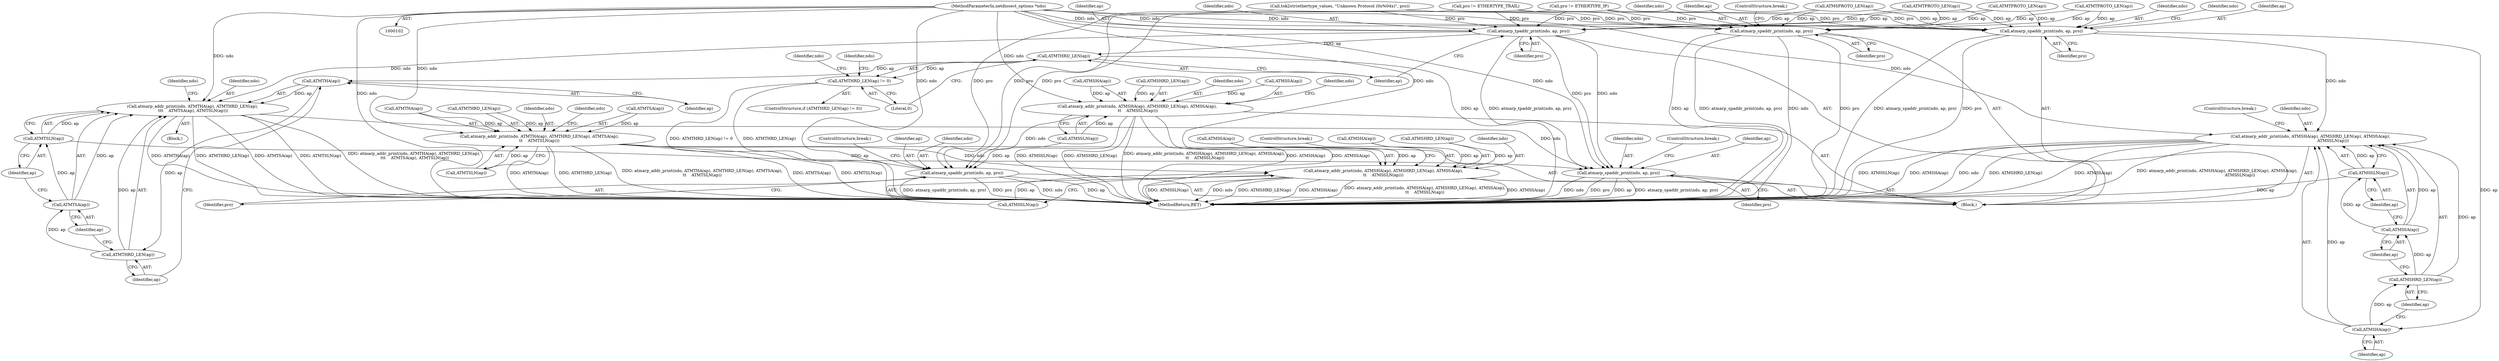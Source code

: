 digraph "0_tcpdump_13ab8d18617d616c7d343530f8a842e7143fb5cc_0@pointer" {
"1000103" [label="(MethodParameterIn,netdissect_options *ndo)"];
"1000237" [label="(Call,atmarp_tpaddr_print(ndo, ap, pro))"];
"1000243" [label="(Call,ATMTHRD_LEN(ap))"];
"1000242" [label="(Call,ATMTHRD_LEN(ap) != 0)"];
"1000253" [label="(Call,ATMTHA(ap))"];
"1000251" [label="(Call,atmarp_addr_print(ndo, ATMTHA(ap), ATMTHRD_LEN(ap),\n \t\t\t    ATMTSA(ap), ATMTSLN(ap)))"];
"1000269" [label="(Call,atmarp_spaddr_print(ndo, ap, pro))"];
"1000255" [label="(Call,ATMTHRD_LEN(ap))"];
"1000257" [label="(Call,ATMTSA(ap))"];
"1000259" [label="(Call,ATMTSLN(ap))"];
"1000275" [label="(Call,atmarp_spaddr_print(ndo, ap, pro))"];
"1000283" [label="(Call,atmarp_addr_print(ndo, ATMSHA(ap), ATMSHRD_LEN(ap), ATMSSA(ap),\n                                   ATMSSLN(ap)))"];
"1000285" [label="(Call,ATMSHA(ap))"];
"1000287" [label="(Call,ATMSHRD_LEN(ap))"];
"1000289" [label="(Call,ATMSSA(ap))"];
"1000291" [label="(Call,ATMSSLN(ap))"];
"1000299" [label="(Call,atmarp_addr_print(ndo, ATMTHA(ap), ATMTHRD_LEN(ap), ATMTSA(ap),\n\t\t    ATMTSLN(ap)))"];
"1000313" [label="(Call,atmarp_addr_print(ndo, ATMSHA(ap), ATMSHRD_LEN(ap), ATMSSA(ap),\n\t\t    ATMSSLN(ap)))"];
"1000325" [label="(Call,atmarp_addr_print(ndo, ATMSHA(ap), ATMSHRD_LEN(ap), ATMSSA(ap),\n \t\t    ATMSSLN(ap)))"];
"1000339" [label="(Call,atmarp_spaddr_print(ndo, ap, pro))"];
"1000349" [label="(Call,atmarp_spaddr_print(ndo, ap, pro))"];
"1000263" [label="(Identifier,ndo)"];
"1000249" [label="(Identifier,ndo)"];
"1000272" [label="(Identifier,pro)"];
"1000245" [label="(Literal,0)"];
"1000257" [label="(Call,ATMTSA(ap))"];
"1000303" [label="(Call,ATMTHRD_LEN(ap))"];
"1000179" [label="(Call,ATMTPROTO_LEN(ap))"];
"1000291" [label="(Call,ATMSSLN(ap))"];
"1000292" [label="(Identifier,ap)"];
"1000275" [label="(Call,atmarp_spaddr_print(ndo, ap, pro))"];
"1000281" [label="(Identifier,ndo)"];
"1000254" [label="(Identifier,ap)"];
"1000239" [label="(Identifier,ap)"];
"1000270" [label="(Identifier,ndo)"];
"1000278" [label="(Identifier,pro)"];
"1000349" [label="(Call,atmarp_spaddr_print(ndo, ap, pro))"];
"1000327" [label="(Call,ATMSHA(ap))"];
"1000293" [label="(ControlStructure,break;)"];
"1000166" [label="(Call,pro != ETHERTYPE_IP)"];
"1000300" [label="(Identifier,ndo)"];
"1000340" [label="(Identifier,ndo)"];
"1000288" [label="(Identifier,ap)"];
"1000243" [label="(Call,ATMTHRD_LEN(ap))"];
"1000376" [label="(MethodReturn,RET)"];
"1000277" [label="(Identifier,ap)"];
"1000286" [label="(Identifier,ap)"];
"1000339" [label="(Call,atmarp_spaddr_print(ndo, ap, pro))"];
"1000283" [label="(Call,atmarp_addr_print(ndo, ATMSHA(ap), ATMSHRD_LEN(ap), ATMSSA(ap),\n                                   ATMSSLN(ap)))"];
"1000299" [label="(Call,atmarp_addr_print(ndo, ATMTHA(ap), ATMTHRD_LEN(ap), ATMTSA(ap),\n\t\t    ATMTSLN(ap)))"];
"1000290" [label="(Identifier,ap)"];
"1000329" [label="(Call,ATMSHRD_LEN(ap))"];
"1000174" [label="(Call,ATMSPROTO_LEN(ap))"];
"1000323" [label="(ControlStructure,break;)"];
"1000260" [label="(Identifier,ap)"];
"1000350" [label="(Identifier,ndo)"];
"1000307" [label="(Call,ATMTSLN(ap))"];
"1000284" [label="(Identifier,ndo)"];
"1000343" [label="(ControlStructure,break;)"];
"1000313" [label="(Call,atmarp_addr_print(ndo, ATMSHA(ap), ATMSHRD_LEN(ap), ATMSSA(ap),\n\t\t    ATMSSLN(ap)))"];
"1000287" [label="(Call,ATMSHRD_LEN(ap))"];
"1000259" [label="(Call,ATMTSLN(ap))"];
"1000244" [label="(Identifier,ap)"];
"1000237" [label="(Call,atmarp_tpaddr_print(ndo, ap, pro))"];
"1000267" [label="(Identifier,ndo)"];
"1000333" [label="(Call,ATMSSLN(ap))"];
"1000342" [label="(Identifier,pro)"];
"1000231" [label="(Block,)"];
"1000251" [label="(Call,atmarp_addr_print(ndo, ATMTHA(ap), ATMTHRD_LEN(ap),\n \t\t\t    ATMTSA(ap), ATMTSLN(ap)))"];
"1000240" [label="(Identifier,pro)"];
"1000138" [label="(Call,ATMTPROTO_LEN(ap))"];
"1000103" [label="(MethodParameterIn,netdissect_options *ndo)"];
"1000352" [label="(Identifier,pro)"];
"1000311" [label="(Identifier,ndo)"];
"1000315" [label="(Call,ATMSHA(ap))"];
"1000317" [label="(Call,ATMSHRD_LEN(ap))"];
"1000169" [label="(Call,pro != ETHERTYPE_TRAIL)"];
"1000256" [label="(Identifier,ap)"];
"1000314" [label="(Identifier,ndo)"];
"1000325" [label="(Call,atmarp_addr_print(ndo, ATMSHA(ap), ATMSHRD_LEN(ap), ATMSSA(ap),\n \t\t    ATMSSLN(ap)))"];
"1000253" [label="(Call,ATMTHA(ap))"];
"1000351" [label="(Identifier,ap)"];
"1000246" [label="(Block,)"];
"1000197" [label="(Call,tok2str(ethertype_values, \"Unknown Protocol (0x%04x)\", pro))"];
"1000269" [label="(Call,atmarp_spaddr_print(ndo, ap, pro))"];
"1000273" [label="(ControlStructure,break;)"];
"1000326" [label="(Identifier,ndo)"];
"1000331" [label="(Call,ATMSSA(ap))"];
"1000271" [label="(Identifier,ap)"];
"1000204" [label="(Call,ATMTPROTO_LEN(ap))"];
"1000242" [label="(Call,ATMTHRD_LEN(ap) != 0)"];
"1000258" [label="(Identifier,ap)"];
"1000289" [label="(Call,ATMSSA(ap))"];
"1000305" [label="(Call,ATMTSA(ap))"];
"1000341" [label="(Identifier,ap)"];
"1000241" [label="(ControlStructure,if (ATMTHRD_LEN(ap) != 0))"];
"1000301" [label="(Call,ATMTHA(ap))"];
"1000238" [label="(Identifier,ndo)"];
"1000337" [label="(Identifier,ndo)"];
"1000285" [label="(Call,ATMSHA(ap))"];
"1000321" [label="(Call,ATMSSLN(ap))"];
"1000319" [label="(Call,ATMSSA(ap))"];
"1000252" [label="(Identifier,ndo)"];
"1000353" [label="(ControlStructure,break;)"];
"1000276" [label="(Identifier,ndo)"];
"1000255" [label="(Call,ATMTHRD_LEN(ap))"];
"1000103" -> "1000102"  [label="AST: "];
"1000103" -> "1000376"  [label="DDG: ndo"];
"1000103" -> "1000237"  [label="DDG: ndo"];
"1000103" -> "1000251"  [label="DDG: ndo"];
"1000103" -> "1000269"  [label="DDG: ndo"];
"1000103" -> "1000275"  [label="DDG: ndo"];
"1000103" -> "1000283"  [label="DDG: ndo"];
"1000103" -> "1000299"  [label="DDG: ndo"];
"1000103" -> "1000313"  [label="DDG: ndo"];
"1000103" -> "1000325"  [label="DDG: ndo"];
"1000103" -> "1000339"  [label="DDG: ndo"];
"1000103" -> "1000349"  [label="DDG: ndo"];
"1000237" -> "1000231"  [label="AST: "];
"1000237" -> "1000240"  [label="CFG: "];
"1000238" -> "1000237"  [label="AST: "];
"1000239" -> "1000237"  [label="AST: "];
"1000240" -> "1000237"  [label="AST: "];
"1000244" -> "1000237"  [label="CFG: "];
"1000237" -> "1000376"  [label="DDG: atmarp_tpaddr_print(ndo, ap, pro)"];
"1000138" -> "1000237"  [label="DDG: ap"];
"1000179" -> "1000237"  [label="DDG: ap"];
"1000204" -> "1000237"  [label="DDG: ap"];
"1000174" -> "1000237"  [label="DDG: ap"];
"1000197" -> "1000237"  [label="DDG: pro"];
"1000166" -> "1000237"  [label="DDG: pro"];
"1000169" -> "1000237"  [label="DDG: pro"];
"1000237" -> "1000243"  [label="DDG: ap"];
"1000237" -> "1000251"  [label="DDG: ndo"];
"1000237" -> "1000269"  [label="DDG: ndo"];
"1000237" -> "1000269"  [label="DDG: pro"];
"1000243" -> "1000242"  [label="AST: "];
"1000243" -> "1000244"  [label="CFG: "];
"1000244" -> "1000243"  [label="AST: "];
"1000245" -> "1000243"  [label="CFG: "];
"1000243" -> "1000242"  [label="DDG: ap"];
"1000243" -> "1000253"  [label="DDG: ap"];
"1000243" -> "1000269"  [label="DDG: ap"];
"1000242" -> "1000241"  [label="AST: "];
"1000242" -> "1000245"  [label="CFG: "];
"1000245" -> "1000242"  [label="AST: "];
"1000249" -> "1000242"  [label="CFG: "];
"1000267" -> "1000242"  [label="CFG: "];
"1000242" -> "1000376"  [label="DDG: ATMTHRD_LEN(ap) != 0"];
"1000242" -> "1000376"  [label="DDG: ATMTHRD_LEN(ap)"];
"1000253" -> "1000251"  [label="AST: "];
"1000253" -> "1000254"  [label="CFG: "];
"1000254" -> "1000253"  [label="AST: "];
"1000256" -> "1000253"  [label="CFG: "];
"1000253" -> "1000251"  [label="DDG: ap"];
"1000253" -> "1000255"  [label="DDG: ap"];
"1000251" -> "1000246"  [label="AST: "];
"1000251" -> "1000259"  [label="CFG: "];
"1000252" -> "1000251"  [label="AST: "];
"1000255" -> "1000251"  [label="AST: "];
"1000257" -> "1000251"  [label="AST: "];
"1000259" -> "1000251"  [label="AST: "];
"1000263" -> "1000251"  [label="CFG: "];
"1000251" -> "1000376"  [label="DDG: ATMTSLN(ap)"];
"1000251" -> "1000376"  [label="DDG: atmarp_addr_print(ndo, ATMTHA(ap), ATMTHRD_LEN(ap),\n \t\t\t    ATMTSA(ap), ATMTSLN(ap))"];
"1000251" -> "1000376"  [label="DDG: ATMTHA(ap)"];
"1000251" -> "1000376"  [label="DDG: ATMTHRD_LEN(ap)"];
"1000251" -> "1000376"  [label="DDG: ATMTSA(ap)"];
"1000255" -> "1000251"  [label="DDG: ap"];
"1000257" -> "1000251"  [label="DDG: ap"];
"1000259" -> "1000251"  [label="DDG: ap"];
"1000251" -> "1000269"  [label="DDG: ndo"];
"1000269" -> "1000231"  [label="AST: "];
"1000269" -> "1000272"  [label="CFG: "];
"1000270" -> "1000269"  [label="AST: "];
"1000271" -> "1000269"  [label="AST: "];
"1000272" -> "1000269"  [label="AST: "];
"1000273" -> "1000269"  [label="CFG: "];
"1000269" -> "1000376"  [label="DDG: atmarp_spaddr_print(ndo, ap, pro)"];
"1000269" -> "1000376"  [label="DDG: ndo"];
"1000269" -> "1000376"  [label="DDG: pro"];
"1000269" -> "1000376"  [label="DDG: ap"];
"1000259" -> "1000269"  [label="DDG: ap"];
"1000255" -> "1000256"  [label="CFG: "];
"1000256" -> "1000255"  [label="AST: "];
"1000258" -> "1000255"  [label="CFG: "];
"1000255" -> "1000257"  [label="DDG: ap"];
"1000257" -> "1000258"  [label="CFG: "];
"1000258" -> "1000257"  [label="AST: "];
"1000260" -> "1000257"  [label="CFG: "];
"1000257" -> "1000259"  [label="DDG: ap"];
"1000259" -> "1000260"  [label="CFG: "];
"1000260" -> "1000259"  [label="AST: "];
"1000275" -> "1000231"  [label="AST: "];
"1000275" -> "1000278"  [label="CFG: "];
"1000276" -> "1000275"  [label="AST: "];
"1000277" -> "1000275"  [label="AST: "];
"1000278" -> "1000275"  [label="AST: "];
"1000281" -> "1000275"  [label="CFG: "];
"1000275" -> "1000376"  [label="DDG: atmarp_spaddr_print(ndo, ap, pro)"];
"1000275" -> "1000376"  [label="DDG: pro"];
"1000138" -> "1000275"  [label="DDG: ap"];
"1000179" -> "1000275"  [label="DDG: ap"];
"1000204" -> "1000275"  [label="DDG: ap"];
"1000174" -> "1000275"  [label="DDG: ap"];
"1000197" -> "1000275"  [label="DDG: pro"];
"1000166" -> "1000275"  [label="DDG: pro"];
"1000169" -> "1000275"  [label="DDG: pro"];
"1000275" -> "1000283"  [label="DDG: ndo"];
"1000275" -> "1000285"  [label="DDG: ap"];
"1000283" -> "1000231"  [label="AST: "];
"1000283" -> "1000291"  [label="CFG: "];
"1000284" -> "1000283"  [label="AST: "];
"1000285" -> "1000283"  [label="AST: "];
"1000287" -> "1000283"  [label="AST: "];
"1000289" -> "1000283"  [label="AST: "];
"1000291" -> "1000283"  [label="AST: "];
"1000293" -> "1000283"  [label="CFG: "];
"1000283" -> "1000376"  [label="DDG: ATMSSLN(ap)"];
"1000283" -> "1000376"  [label="DDG: ATMSHA(ap)"];
"1000283" -> "1000376"  [label="DDG: ndo"];
"1000283" -> "1000376"  [label="DDG: ATMSHRD_LEN(ap)"];
"1000283" -> "1000376"  [label="DDG: ATMSSA(ap)"];
"1000283" -> "1000376"  [label="DDG: atmarp_addr_print(ndo, ATMSHA(ap), ATMSHRD_LEN(ap), ATMSSA(ap),\n                                   ATMSSLN(ap))"];
"1000285" -> "1000283"  [label="DDG: ap"];
"1000287" -> "1000283"  [label="DDG: ap"];
"1000289" -> "1000283"  [label="DDG: ap"];
"1000291" -> "1000283"  [label="DDG: ap"];
"1000285" -> "1000286"  [label="CFG: "];
"1000286" -> "1000285"  [label="AST: "];
"1000288" -> "1000285"  [label="CFG: "];
"1000285" -> "1000287"  [label="DDG: ap"];
"1000287" -> "1000288"  [label="CFG: "];
"1000288" -> "1000287"  [label="AST: "];
"1000290" -> "1000287"  [label="CFG: "];
"1000287" -> "1000289"  [label="DDG: ap"];
"1000289" -> "1000290"  [label="CFG: "];
"1000290" -> "1000289"  [label="AST: "];
"1000292" -> "1000289"  [label="CFG: "];
"1000289" -> "1000291"  [label="DDG: ap"];
"1000291" -> "1000292"  [label="CFG: "];
"1000292" -> "1000291"  [label="AST: "];
"1000291" -> "1000376"  [label="DDG: ap"];
"1000299" -> "1000231"  [label="AST: "];
"1000299" -> "1000307"  [label="CFG: "];
"1000300" -> "1000299"  [label="AST: "];
"1000301" -> "1000299"  [label="AST: "];
"1000303" -> "1000299"  [label="AST: "];
"1000305" -> "1000299"  [label="AST: "];
"1000307" -> "1000299"  [label="AST: "];
"1000311" -> "1000299"  [label="CFG: "];
"1000299" -> "1000376"  [label="DDG: ATMTHA(ap)"];
"1000299" -> "1000376"  [label="DDG: ATMTHRD_LEN(ap)"];
"1000299" -> "1000376"  [label="DDG: atmarp_addr_print(ndo, ATMTHA(ap), ATMTHRD_LEN(ap), ATMTSA(ap),\n\t\t    ATMTSLN(ap))"];
"1000299" -> "1000376"  [label="DDG: ATMTSA(ap)"];
"1000299" -> "1000376"  [label="DDG: ATMTSLN(ap)"];
"1000301" -> "1000299"  [label="DDG: ap"];
"1000303" -> "1000299"  [label="DDG: ap"];
"1000305" -> "1000299"  [label="DDG: ap"];
"1000307" -> "1000299"  [label="DDG: ap"];
"1000299" -> "1000313"  [label="DDG: ndo"];
"1000313" -> "1000231"  [label="AST: "];
"1000313" -> "1000321"  [label="CFG: "];
"1000314" -> "1000313"  [label="AST: "];
"1000315" -> "1000313"  [label="AST: "];
"1000317" -> "1000313"  [label="AST: "];
"1000319" -> "1000313"  [label="AST: "];
"1000321" -> "1000313"  [label="AST: "];
"1000323" -> "1000313"  [label="CFG: "];
"1000313" -> "1000376"  [label="DDG: ATMSHA(ap)"];
"1000313" -> "1000376"  [label="DDG: atmarp_addr_print(ndo, ATMSHA(ap), ATMSHRD_LEN(ap), ATMSSA(ap),\n\t\t    ATMSSLN(ap))"];
"1000313" -> "1000376"  [label="DDG: ATMSSA(ap)"];
"1000313" -> "1000376"  [label="DDG: ATMSSLN(ap)"];
"1000313" -> "1000376"  [label="DDG: ndo"];
"1000313" -> "1000376"  [label="DDG: ATMSHRD_LEN(ap)"];
"1000315" -> "1000313"  [label="DDG: ap"];
"1000317" -> "1000313"  [label="DDG: ap"];
"1000319" -> "1000313"  [label="DDG: ap"];
"1000321" -> "1000313"  [label="DDG: ap"];
"1000325" -> "1000231"  [label="AST: "];
"1000325" -> "1000333"  [label="CFG: "];
"1000326" -> "1000325"  [label="AST: "];
"1000327" -> "1000325"  [label="AST: "];
"1000329" -> "1000325"  [label="AST: "];
"1000331" -> "1000325"  [label="AST: "];
"1000333" -> "1000325"  [label="AST: "];
"1000337" -> "1000325"  [label="CFG: "];
"1000325" -> "1000376"  [label="DDG: ATMSSA(ap)"];
"1000325" -> "1000376"  [label="DDG: ATMSSLN(ap)"];
"1000325" -> "1000376"  [label="DDG: ATMSHRD_LEN(ap)"];
"1000325" -> "1000376"  [label="DDG: atmarp_addr_print(ndo, ATMSHA(ap), ATMSHRD_LEN(ap), ATMSSA(ap),\n \t\t    ATMSSLN(ap))"];
"1000325" -> "1000376"  [label="DDG: ATMSHA(ap)"];
"1000327" -> "1000325"  [label="DDG: ap"];
"1000329" -> "1000325"  [label="DDG: ap"];
"1000331" -> "1000325"  [label="DDG: ap"];
"1000333" -> "1000325"  [label="DDG: ap"];
"1000325" -> "1000339"  [label="DDG: ndo"];
"1000339" -> "1000231"  [label="AST: "];
"1000339" -> "1000342"  [label="CFG: "];
"1000340" -> "1000339"  [label="AST: "];
"1000341" -> "1000339"  [label="AST: "];
"1000342" -> "1000339"  [label="AST: "];
"1000343" -> "1000339"  [label="CFG: "];
"1000339" -> "1000376"  [label="DDG: atmarp_spaddr_print(ndo, ap, pro)"];
"1000339" -> "1000376"  [label="DDG: pro"];
"1000339" -> "1000376"  [label="DDG: ndo"];
"1000339" -> "1000376"  [label="DDG: ap"];
"1000333" -> "1000339"  [label="DDG: ap"];
"1000197" -> "1000339"  [label="DDG: pro"];
"1000166" -> "1000339"  [label="DDG: pro"];
"1000169" -> "1000339"  [label="DDG: pro"];
"1000349" -> "1000231"  [label="AST: "];
"1000349" -> "1000352"  [label="CFG: "];
"1000350" -> "1000349"  [label="AST: "];
"1000351" -> "1000349"  [label="AST: "];
"1000352" -> "1000349"  [label="AST: "];
"1000353" -> "1000349"  [label="CFG: "];
"1000349" -> "1000376"  [label="DDG: ap"];
"1000349" -> "1000376"  [label="DDG: atmarp_spaddr_print(ndo, ap, pro)"];
"1000349" -> "1000376"  [label="DDG: ndo"];
"1000349" -> "1000376"  [label="DDG: pro"];
"1000138" -> "1000349"  [label="DDG: ap"];
"1000179" -> "1000349"  [label="DDG: ap"];
"1000204" -> "1000349"  [label="DDG: ap"];
"1000174" -> "1000349"  [label="DDG: ap"];
"1000197" -> "1000349"  [label="DDG: pro"];
"1000166" -> "1000349"  [label="DDG: pro"];
"1000169" -> "1000349"  [label="DDG: pro"];
}
